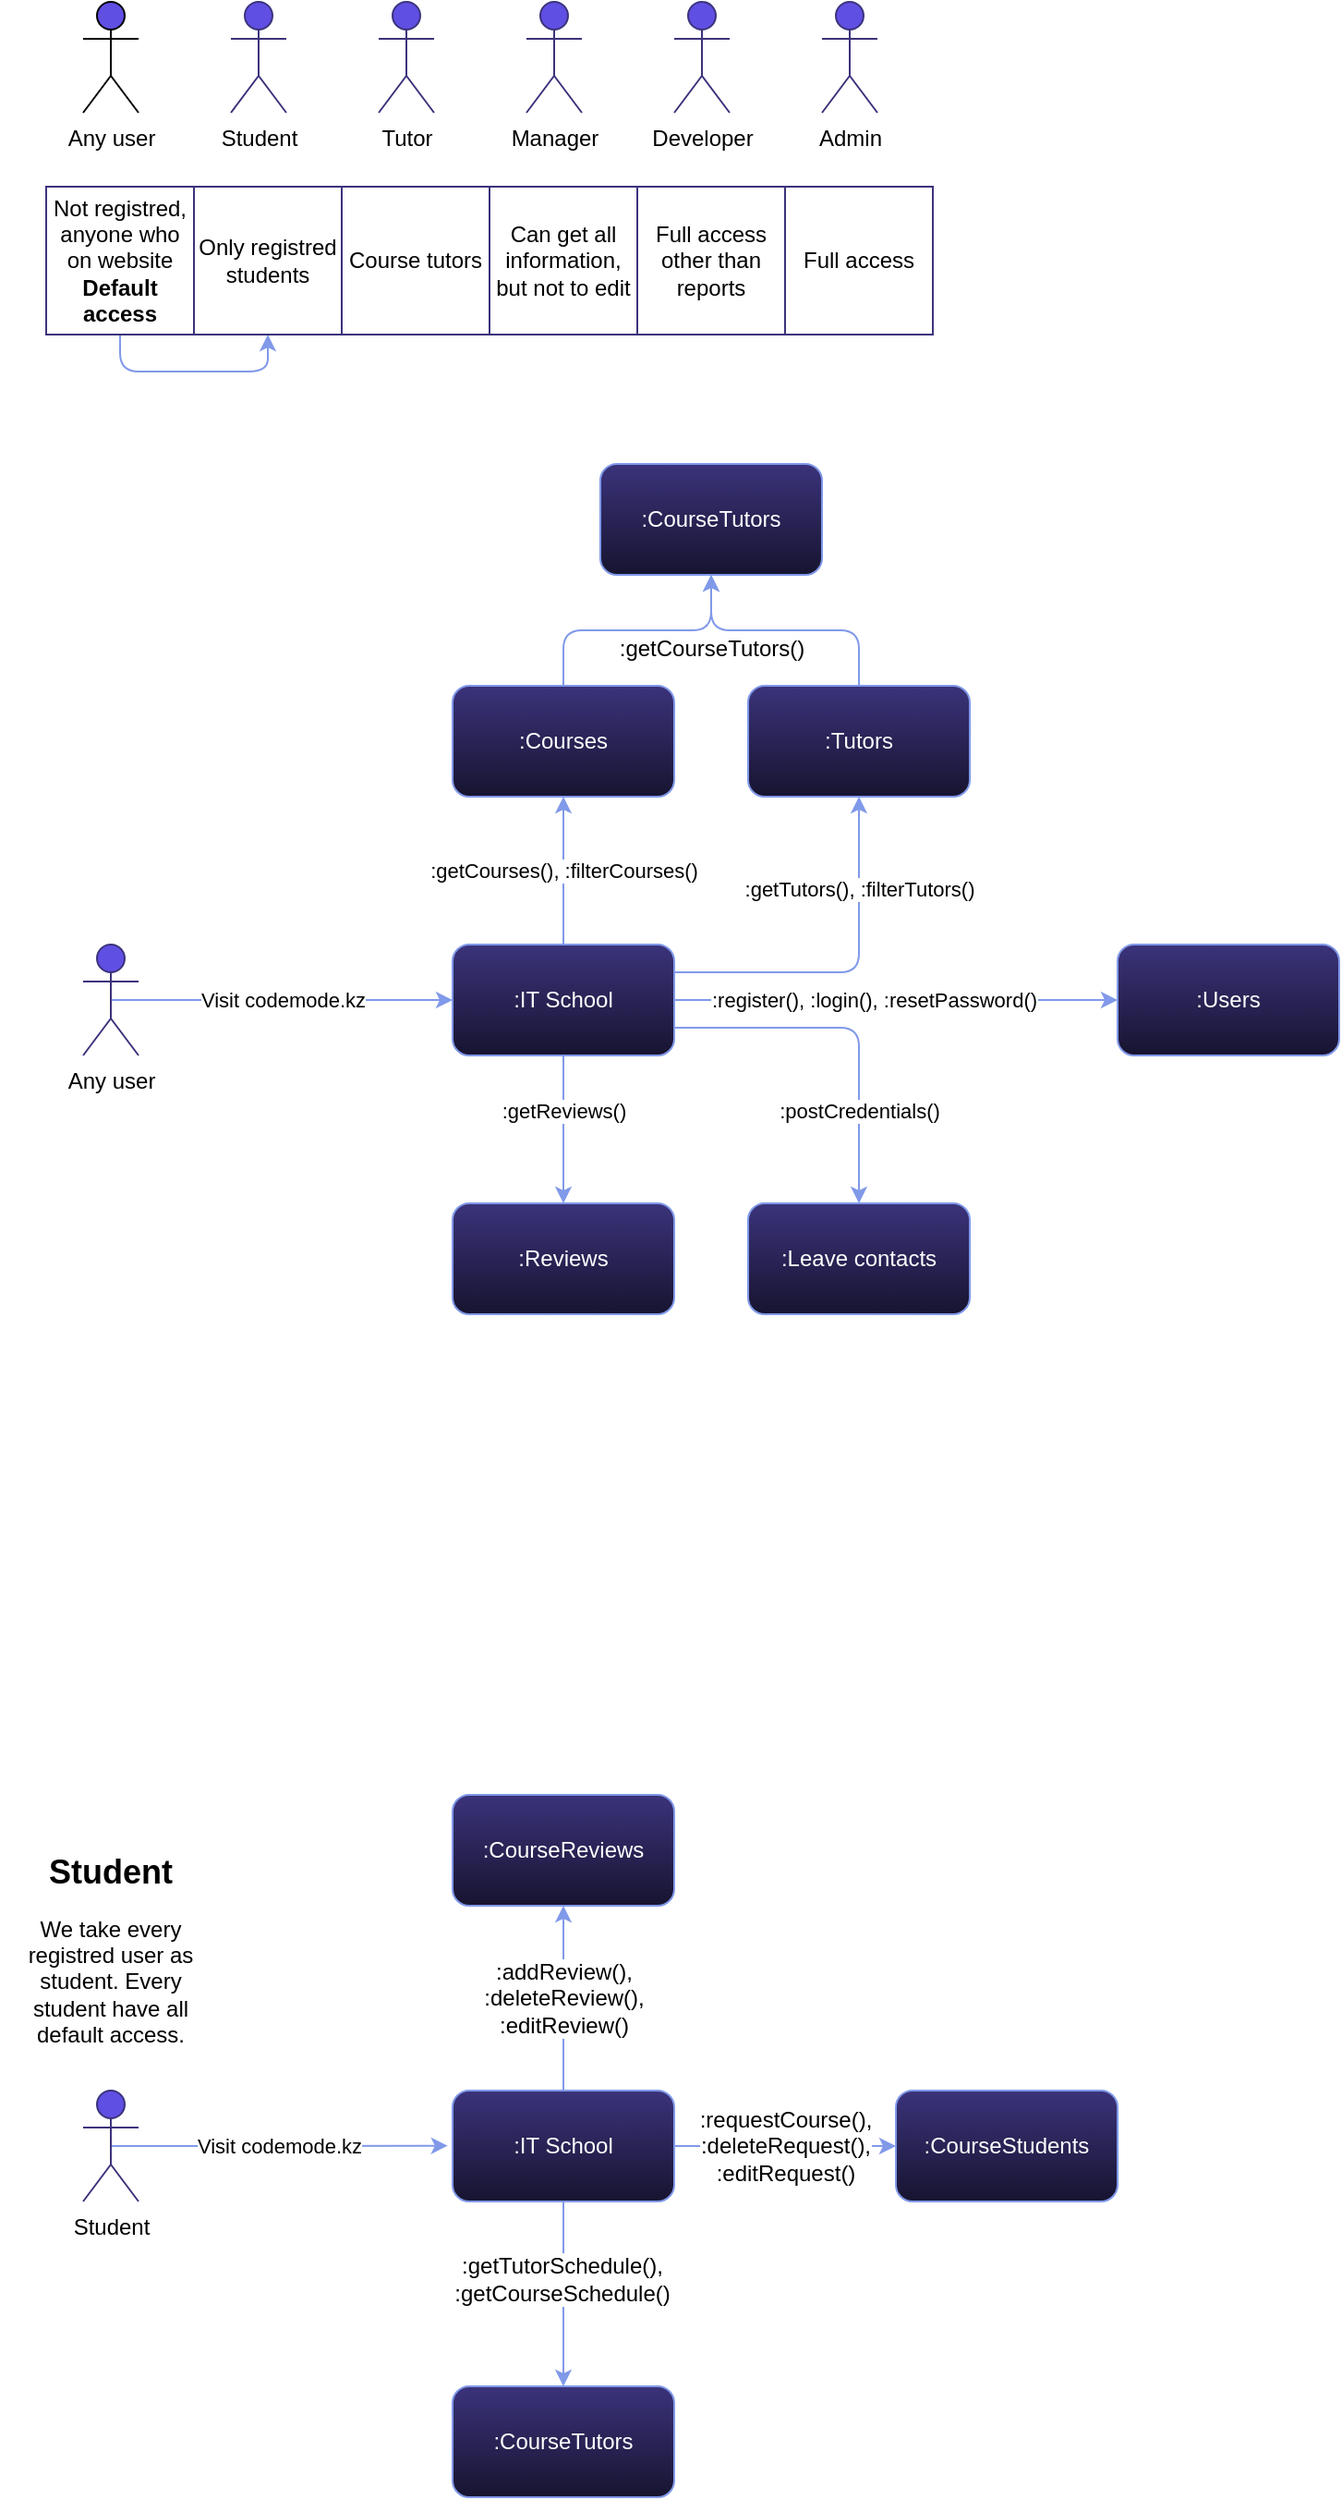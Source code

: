 <mxfile version="20.5.1" type="github"><diagram id="ZWF6b7iuOPfIiEEski0A" name="Страница 1"><mxGraphModel dx="1822" dy="832" grid="1" gridSize="10" guides="1" tooltips="1" connect="1" arrows="1" fold="1" page="0" pageScale="1" pageWidth="827" pageHeight="1169" math="0" shadow="0"><root><mxCell id="0"/><mxCell id="1" parent="0"/><mxCell id="YZMeSxpaRm9HqnoEJb-N-1" value="Any user" style="shape=umlActor;verticalLabelPosition=bottom;verticalAlign=top;html=1;outlineConnect=0;fillColor=#5F4FE3;" vertex="1" parent="1"><mxGeometry x="40" y="20" width="30" height="60" as="geometry"/></mxCell><mxCell id="YZMeSxpaRm9HqnoEJb-N-5" value="Manager" style="shape=umlActor;verticalLabelPosition=bottom;verticalAlign=top;html=1;outlineConnect=0;fillColor=#5F4FE3;strokeColor=#3B337B;" vertex="1" parent="1"><mxGeometry x="280" y="20" width="30" height="60" as="geometry"/></mxCell><mxCell id="YZMeSxpaRm9HqnoEJb-N-8" value="Admin" style="shape=umlActor;verticalLabelPosition=bottom;verticalAlign=top;html=1;outlineConnect=0;fillColor=#5F4FE3;strokeColor=#3B337B;" vertex="1" parent="1"><mxGeometry x="440" y="20" width="30" height="60" as="geometry"/></mxCell><mxCell id="YZMeSxpaRm9HqnoEJb-N-9" value="Developer" style="shape=umlActor;verticalLabelPosition=bottom;verticalAlign=top;html=1;outlineConnect=0;fillColor=#5F4FE3;strokeColor=#3B337B;" vertex="1" parent="1"><mxGeometry x="360" y="20" width="30" height="60" as="geometry"/></mxCell><mxCell id="YZMeSxpaRm9HqnoEJb-N-10" value="Student" style="shape=umlActor;verticalLabelPosition=bottom;verticalAlign=top;html=1;outlineConnect=0;fillColor=#5F4FE3;strokeColor=#3B337B;" vertex="1" parent="1"><mxGeometry x="120" y="20" width="30" height="60" as="geometry"/></mxCell><mxCell id="YZMeSxpaRm9HqnoEJb-N-15" value="Tutor" style="shape=umlActor;verticalLabelPosition=bottom;verticalAlign=top;html=1;outlineConnect=0;fillColor=#5F4FE3;strokeColor=#3B337B;" vertex="1" parent="1"><mxGeometry x="200" y="20" width="30" height="60" as="geometry"/></mxCell><mxCell id="YZMeSxpaRm9HqnoEJb-N-58" style="edgeStyle=orthogonalEdgeStyle;rounded=1;orthogonalLoop=1;jettySize=auto;html=1;exitX=0.5;exitY=1;exitDx=0;exitDy=0;entryX=0.5;entryY=1;entryDx=0;entryDy=0;strokeColor=#8099E9;" edge="1" parent="1" source="YZMeSxpaRm9HqnoEJb-N-20" target="YZMeSxpaRm9HqnoEJb-N-21"><mxGeometry relative="1" as="geometry"/></mxCell><mxCell id="YZMeSxpaRm9HqnoEJb-N-20" value="Not registred, anyone who on website&lt;br&gt;&lt;b&gt;Default access&lt;/b&gt;" style="rounded=0;whiteSpace=wrap;html=1;strokeColor=#3B337B;" vertex="1" parent="1"><mxGeometry x="20" y="120" width="80" height="80" as="geometry"/></mxCell><mxCell id="YZMeSxpaRm9HqnoEJb-N-21" value="Only registred students" style="rounded=0;whiteSpace=wrap;html=1;strokeColor=#3B337B;" vertex="1" parent="1"><mxGeometry x="100" y="120" width="80" height="80" as="geometry"/></mxCell><mxCell id="YZMeSxpaRm9HqnoEJb-N-22" value="Course tutors" style="rounded=0;whiteSpace=wrap;html=1;strokeColor=#3B337B;" vertex="1" parent="1"><mxGeometry x="180" y="120" width="80" height="80" as="geometry"/></mxCell><mxCell id="YZMeSxpaRm9HqnoEJb-N-23" value="Can get all information, but not to edit" style="rounded=0;whiteSpace=wrap;html=1;strokeColor=#3B337B;" vertex="1" parent="1"><mxGeometry x="260" y="120" width="80" height="80" as="geometry"/></mxCell><mxCell id="YZMeSxpaRm9HqnoEJb-N-24" value="Full access other than reports" style="rounded=0;whiteSpace=wrap;html=1;strokeColor=#3B337B;" vertex="1" parent="1"><mxGeometry x="340" y="120" width="80" height="80" as="geometry"/></mxCell><mxCell id="YZMeSxpaRm9HqnoEJb-N-25" value="Full access" style="rounded=0;whiteSpace=wrap;html=1;strokeColor=#3B337B;" vertex="1" parent="1"><mxGeometry x="420" y="120" width="80" height="80" as="geometry"/></mxCell><mxCell id="YZMeSxpaRm9HqnoEJb-N-28" value="Visit codemode.kz" style="edgeStyle=orthogonalEdgeStyle;rounded=1;orthogonalLoop=1;jettySize=auto;html=1;entryX=0;entryY=0.5;entryDx=0;entryDy=0;strokeColor=#8099E9;exitX=0.5;exitY=0.5;exitDx=0;exitDy=0;exitPerimeter=0;" edge="1" parent="1" source="YZMeSxpaRm9HqnoEJb-N-26" target="YZMeSxpaRm9HqnoEJb-N-29"><mxGeometry relative="1" as="geometry"><mxPoint x="240" y="550" as="targetPoint"/><Array as="points"/></mxGeometry></mxCell><mxCell id="YZMeSxpaRm9HqnoEJb-N-26" value="Any user" style="shape=umlActor;verticalLabelPosition=bottom;verticalAlign=top;html=1;outlineConnect=0;fillColor=#5F4FE3;strokeColor=#3B337B;" vertex="1" parent="1"><mxGeometry x="40" y="530" width="30" height="60" as="geometry"/></mxCell><mxCell id="YZMeSxpaRm9HqnoEJb-N-32" value=":getCourses(), :filterCourses()" style="edgeStyle=orthogonalEdgeStyle;rounded=1;orthogonalLoop=1;jettySize=auto;html=1;exitX=0.5;exitY=0;exitDx=0;exitDy=0;entryX=0.5;entryY=1;entryDx=0;entryDy=0;strokeColor=#8099E9;" edge="1" parent="1" source="YZMeSxpaRm9HqnoEJb-N-29" target="YZMeSxpaRm9HqnoEJb-N-46"><mxGeometry relative="1" as="geometry"><mxPoint x="300" y="450" as="targetPoint"/></mxGeometry></mxCell><mxCell id="YZMeSxpaRm9HqnoEJb-N-34" value=":getTutors(), :filterTutors()" style="edgeStyle=orthogonalEdgeStyle;rounded=1;orthogonalLoop=1;jettySize=auto;html=1;exitX=1;exitY=0.25;exitDx=0;exitDy=0;entryX=0.5;entryY=1;entryDx=0;entryDy=0;strokeColor=#8099E9;" edge="1" parent="1" source="YZMeSxpaRm9HqnoEJb-N-29" target="YZMeSxpaRm9HqnoEJb-N-47"><mxGeometry x="0.487" relative="1" as="geometry"><mxPoint x="460" y="450" as="targetPoint"/><Array as="points"><mxPoint x="460" y="545"/></Array><mxPoint as="offset"/></mxGeometry></mxCell><mxCell id="YZMeSxpaRm9HqnoEJb-N-38" style="edgeStyle=orthogonalEdgeStyle;rounded=1;orthogonalLoop=1;jettySize=auto;html=1;exitX=0.5;exitY=1;exitDx=0;exitDy=0;entryX=0.5;entryY=0;entryDx=0;entryDy=0;strokeColor=#8099E9;" edge="1" parent="1" source="YZMeSxpaRm9HqnoEJb-N-29"><mxGeometry relative="1" as="geometry"><mxPoint x="300" y="670" as="targetPoint"/></mxGeometry></mxCell><mxCell id="YZMeSxpaRm9HqnoEJb-N-39" value=":getReviews()" style="edgeLabel;html=1;align=center;verticalAlign=middle;resizable=0;points=[];" vertex="1" connectable="0" parent="YZMeSxpaRm9HqnoEJb-N-38"><mxGeometry x="-0.254" relative="1" as="geometry"><mxPoint as="offset"/></mxGeometry></mxCell><mxCell id="YZMeSxpaRm9HqnoEJb-N-41" style="edgeStyle=orthogonalEdgeStyle;rounded=1;orthogonalLoop=1;jettySize=auto;html=1;exitX=1;exitY=0.75;exitDx=0;exitDy=0;entryX=0.5;entryY=0;entryDx=0;entryDy=0;strokeColor=#8099E9;" edge="1" parent="1" source="YZMeSxpaRm9HqnoEJb-N-29" target="YZMeSxpaRm9HqnoEJb-N-49"><mxGeometry relative="1" as="geometry"><mxPoint x="460" y="670" as="targetPoint"/></mxGeometry></mxCell><mxCell id="YZMeSxpaRm9HqnoEJb-N-42" value=":postCredentials()" style="edgeLabel;html=1;align=center;verticalAlign=middle;resizable=0;points=[];" vertex="1" connectable="0" parent="YZMeSxpaRm9HqnoEJb-N-41"><mxGeometry x="0.363" relative="1" as="geometry"><mxPoint y="12" as="offset"/></mxGeometry></mxCell><mxCell id="YZMeSxpaRm9HqnoEJb-N-44" style="edgeStyle=orthogonalEdgeStyle;rounded=1;orthogonalLoop=1;jettySize=auto;html=1;exitX=1;exitY=0.5;exitDx=0;exitDy=0;entryX=0;entryY=0.5;entryDx=0;entryDy=0;strokeColor=#8099E9;" edge="1" parent="1" source="YZMeSxpaRm9HqnoEJb-N-29" target="YZMeSxpaRm9HqnoEJb-N-48"><mxGeometry relative="1" as="geometry"><mxPoint x="560" y="560" as="targetPoint"/></mxGeometry></mxCell><mxCell id="YZMeSxpaRm9HqnoEJb-N-45" value=":register(), :login(), :resetPassword()" style="edgeLabel;html=1;align=center;verticalAlign=middle;resizable=0;points=[];" vertex="1" connectable="0" parent="YZMeSxpaRm9HqnoEJb-N-44"><mxGeometry x="0.606" y="-2" relative="1" as="geometry"><mxPoint x="-85" y="-2" as="offset"/></mxGeometry></mxCell><mxCell id="YZMeSxpaRm9HqnoEJb-N-29" value=":IT School" style="rounded=1;whiteSpace=wrap;html=1;fillColor=#3B337B;strokeColor=#8099E9;fontColor=#ffffff;gradientColor=#171430;gradientDirection=south;" vertex="1" parent="1"><mxGeometry x="240" y="530" width="120" height="60" as="geometry"/></mxCell><mxCell id="YZMeSxpaRm9HqnoEJb-N-62" style="edgeStyle=orthogonalEdgeStyle;rounded=1;orthogonalLoop=1;jettySize=auto;html=1;exitX=0.5;exitY=0;exitDx=0;exitDy=0;entryX=0.5;entryY=1;entryDx=0;entryDy=0;strokeColor=#8099E9;fontSize=12;" edge="1" parent="1" source="YZMeSxpaRm9HqnoEJb-N-46" target="YZMeSxpaRm9HqnoEJb-N-61"><mxGeometry relative="1" as="geometry"/></mxCell><mxCell id="YZMeSxpaRm9HqnoEJb-N-72" value=":getCourseTutors()" style="edgeLabel;html=1;align=center;verticalAlign=middle;resizable=0;points=[];fontSize=12;" vertex="1" connectable="0" parent="YZMeSxpaRm9HqnoEJb-N-62"><mxGeometry x="0.345" y="-1" relative="1" as="geometry"><mxPoint x="16" y="9" as="offset"/></mxGeometry></mxCell><mxCell id="YZMeSxpaRm9HqnoEJb-N-46" value=":Courses" style="rounded=1;whiteSpace=wrap;html=1;fillColor=#3B337B;strokeColor=#8099E9;fontColor=#ffffff;gradientColor=#171430;gradientDirection=south;" vertex="1" parent="1"><mxGeometry x="240" y="390" width="120" height="60" as="geometry"/></mxCell><mxCell id="YZMeSxpaRm9HqnoEJb-N-64" style="edgeStyle=orthogonalEdgeStyle;rounded=1;orthogonalLoop=1;jettySize=auto;html=1;exitX=0.5;exitY=0;exitDx=0;exitDy=0;strokeColor=#8099E9;fontSize=12;entryX=0.5;entryY=1;entryDx=0;entryDy=0;" edge="1" parent="1" source="YZMeSxpaRm9HqnoEJb-N-47" target="YZMeSxpaRm9HqnoEJb-N-61"><mxGeometry relative="1" as="geometry"><mxPoint x="380.029" y="380" as="targetPoint"/></mxGeometry></mxCell><mxCell id="YZMeSxpaRm9HqnoEJb-N-47" value=":Tutors" style="rounded=1;whiteSpace=wrap;html=1;fillColor=#3B337B;strokeColor=#8099E9;fontColor=#ffffff;gradientColor=#171430;gradientDirection=south;" vertex="1" parent="1"><mxGeometry x="400" y="390" width="120" height="60" as="geometry"/></mxCell><mxCell id="YZMeSxpaRm9HqnoEJb-N-48" value=":Users" style="rounded=1;whiteSpace=wrap;html=1;fillColor=#3B337B;strokeColor=#8099E9;fontColor=#ffffff;gradientColor=#171430;gradientDirection=south;" vertex="1" parent="1"><mxGeometry x="600" y="530" width="120" height="60" as="geometry"/></mxCell><mxCell id="YZMeSxpaRm9HqnoEJb-N-49" value=":Leave contacts" style="rounded=1;whiteSpace=wrap;html=1;fillColor=#3B337B;strokeColor=#8099E9;fontColor=#ffffff;gradientColor=#171430;gradientDirection=south;" vertex="1" parent="1"><mxGeometry x="400" y="670" width="120" height="60" as="geometry"/></mxCell><mxCell id="YZMeSxpaRm9HqnoEJb-N-50" value=":Reviews" style="rounded=1;whiteSpace=wrap;html=1;fillColor=#3B337B;strokeColor=#8099E9;fontColor=#ffffff;gradientColor=#171430;gradientDirection=south;" vertex="1" parent="1"><mxGeometry x="240" y="670" width="120" height="60" as="geometry"/></mxCell><mxCell id="YZMeSxpaRm9HqnoEJb-N-53" value="Visit codemode.kz" style="edgeStyle=orthogonalEdgeStyle;rounded=0;orthogonalLoop=1;jettySize=auto;html=1;exitX=0.5;exitY=0.5;exitDx=0;exitDy=0;exitPerimeter=0;entryX=-0.022;entryY=0.497;entryDx=0;entryDy=0;entryPerimeter=0;strokeColor=#8099E9;" edge="1" parent="1" source="YZMeSxpaRm9HqnoEJb-N-51" target="YZMeSxpaRm9HqnoEJb-N-52"><mxGeometry relative="1" as="geometry"><Array as="points"><mxPoint x="90" y="1180"/><mxPoint x="90" y="1180"/></Array></mxGeometry></mxCell><mxCell id="YZMeSxpaRm9HqnoEJb-N-51" value="Student" style="shape=umlActor;verticalLabelPosition=bottom;verticalAlign=top;html=1;outlineConnect=0;fillColor=#5F4FE3;strokeColor=#3B337B;" vertex="1" parent="1"><mxGeometry x="40" y="1150" width="30" height="60" as="geometry"/></mxCell><mxCell id="YZMeSxpaRm9HqnoEJb-N-65" value=":addReview(), &lt;br&gt;:deleteReview(), &lt;br&gt;:editReview()" style="edgeStyle=orthogonalEdgeStyle;rounded=1;orthogonalLoop=1;jettySize=auto;html=1;exitX=0.5;exitY=0;exitDx=0;exitDy=0;entryX=0.5;entryY=1;entryDx=0;entryDy=0;strokeColor=#8099E9;fontSize=12;" edge="1" parent="1" source="YZMeSxpaRm9HqnoEJb-N-52" target="YZMeSxpaRm9HqnoEJb-N-60"><mxGeometry relative="1" as="geometry"/></mxCell><mxCell id="YZMeSxpaRm9HqnoEJb-N-67" style="edgeStyle=orthogonalEdgeStyle;rounded=1;orthogonalLoop=1;jettySize=auto;html=1;exitX=1;exitY=0.5;exitDx=0;exitDy=0;entryX=0;entryY=0.5;entryDx=0;entryDy=0;strokeColor=#8099E9;fontSize=12;" edge="1" parent="1" source="YZMeSxpaRm9HqnoEJb-N-52" target="YZMeSxpaRm9HqnoEJb-N-66"><mxGeometry relative="1" as="geometry"/></mxCell><mxCell id="YZMeSxpaRm9HqnoEJb-N-68" value=":requestCourse(), &lt;br&gt;:deleteRequest(),&lt;br&gt;:editRequest()" style="edgeLabel;html=1;align=center;verticalAlign=middle;resizable=0;points=[];fontSize=12;" vertex="1" connectable="0" parent="YZMeSxpaRm9HqnoEJb-N-67"><mxGeometry x="0.167" y="2" relative="1" as="geometry"><mxPoint x="-10" y="2" as="offset"/></mxGeometry></mxCell><mxCell id="YZMeSxpaRm9HqnoEJb-N-70" style="edgeStyle=orthogonalEdgeStyle;rounded=1;orthogonalLoop=1;jettySize=auto;html=1;exitX=0.5;exitY=1;exitDx=0;exitDy=0;entryX=0.5;entryY=0;entryDx=0;entryDy=0;strokeColor=#8099E9;fontSize=12;" edge="1" parent="1" source="YZMeSxpaRm9HqnoEJb-N-52" target="YZMeSxpaRm9HqnoEJb-N-69"><mxGeometry relative="1" as="geometry"><Array as="points"/></mxGeometry></mxCell><mxCell id="YZMeSxpaRm9HqnoEJb-N-71" value=":getTutorSchedule(), &lt;br&gt;:getCourseSchedule()" style="edgeLabel;html=1;align=center;verticalAlign=middle;resizable=0;points=[];fontSize=12;" vertex="1" connectable="0" parent="YZMeSxpaRm9HqnoEJb-N-70"><mxGeometry x="-0.161" y="-1" relative="1" as="geometry"><mxPoint as="offset"/></mxGeometry></mxCell><mxCell id="YZMeSxpaRm9HqnoEJb-N-52" value=":IT School" style="rounded=1;whiteSpace=wrap;html=1;fillColor=#3B337B;strokeColor=#8099E9;fontColor=#ffffff;gradientColor=#171430;gradientDirection=south;" vertex="1" parent="1"><mxGeometry x="240" y="1150" width="120" height="60" as="geometry"/></mxCell><mxCell id="YZMeSxpaRm9HqnoEJb-N-59" value="&lt;h1 style=&quot;font-size: 18px;&quot;&gt;Student&lt;/h1&gt;&lt;p style=&quot;&quot;&gt;We take every registred user as student. Every student have all default access.&lt;/p&gt;" style="text;html=1;strokeColor=none;fillColor=none;spacing=5;spacingTop=-20;whiteSpace=wrap;overflow=hidden;rounded=0;align=center;" vertex="1" parent="1"><mxGeometry x="-5" y="1020" width="120" height="120" as="geometry"/></mxCell><mxCell id="YZMeSxpaRm9HqnoEJb-N-60" value=":CourseReviews" style="rounded=1;whiteSpace=wrap;html=1;fillColor=#3B337B;strokeColor=#8099E9;fontColor=#ffffff;gradientColor=#171430;gradientDirection=south;" vertex="1" parent="1"><mxGeometry x="240" y="990" width="120" height="60" as="geometry"/></mxCell><mxCell id="YZMeSxpaRm9HqnoEJb-N-61" value=":CourseTutors" style="rounded=1;whiteSpace=wrap;html=1;fillColor=#3B337B;strokeColor=#8099E9;fontColor=#ffffff;gradientColor=#171430;gradientDirection=south;" vertex="1" parent="1"><mxGeometry x="320" y="270" width="120" height="60" as="geometry"/></mxCell><mxCell id="YZMeSxpaRm9HqnoEJb-N-66" value=":CourseStudents" style="rounded=1;whiteSpace=wrap;html=1;fillColor=#3B337B;strokeColor=#8099E9;fontColor=#ffffff;gradientColor=#171430;gradientDirection=south;" vertex="1" parent="1"><mxGeometry x="480" y="1150" width="120" height="60" as="geometry"/></mxCell><mxCell id="YZMeSxpaRm9HqnoEJb-N-69" value=":CourseTutors" style="rounded=1;whiteSpace=wrap;html=1;fillColor=#3B337B;strokeColor=#8099E9;fontColor=#ffffff;gradientColor=#171430;gradientDirection=south;" vertex="1" parent="1"><mxGeometry x="240" y="1310" width="120" height="60" as="geometry"/></mxCell></root></mxGraphModel></diagram></mxfile>